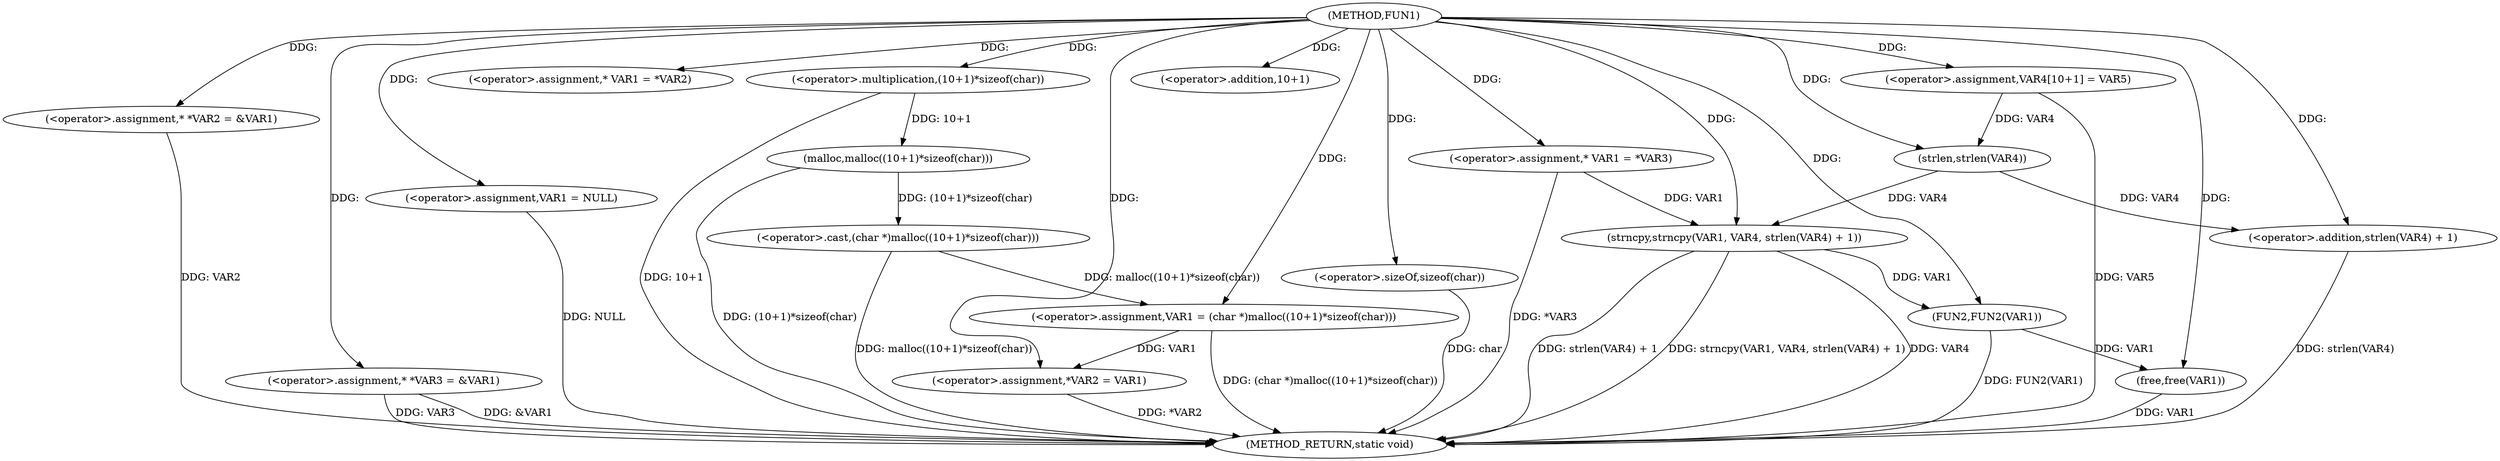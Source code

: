 digraph FUN1 {  
"1000100" [label = "(METHOD,FUN1)" ]
"1000159" [label = "(METHOD_RETURN,static void)" ]
"1000104" [label = "(<operator>.assignment,* *VAR2 = &VAR1)" ]
"1000109" [label = "(<operator>.assignment,* *VAR3 = &VAR1)" ]
"1000113" [label = "(<operator>.assignment,VAR1 = NULL)" ]
"1000118" [label = "(<operator>.assignment,* VAR1 = *VAR2)" ]
"1000122" [label = "(<operator>.assignment,VAR1 = (char *)malloc((10+1)*sizeof(char)))" ]
"1000124" [label = "(<operator>.cast,(char *)malloc((10+1)*sizeof(char)))" ]
"1000126" [label = "(malloc,malloc((10+1)*sizeof(char)))" ]
"1000127" [label = "(<operator>.multiplication,(10+1)*sizeof(char))" ]
"1000128" [label = "(<operator>.addition,10+1)" ]
"1000131" [label = "(<operator>.sizeOf,sizeof(char))" ]
"1000133" [label = "(<operator>.assignment,*VAR2 = VAR1)" ]
"1000139" [label = "(<operator>.assignment,* VAR1 = *VAR3)" ]
"1000145" [label = "(<operator>.assignment,VAR4[10+1] = VAR5)" ]
"1000148" [label = "(strncpy,strncpy(VAR1, VAR4, strlen(VAR4) + 1))" ]
"1000151" [label = "(<operator>.addition,strlen(VAR4) + 1)" ]
"1000152" [label = "(strlen,strlen(VAR4))" ]
"1000155" [label = "(FUN2,FUN2(VAR1))" ]
"1000157" [label = "(free,free(VAR1))" ]
  "1000124" -> "1000159"  [ label = "DDG: malloc((10+1)*sizeof(char))"] 
  "1000148" -> "1000159"  [ label = "DDG: strlen(VAR4) + 1"] 
  "1000104" -> "1000159"  [ label = "DDG: VAR2"] 
  "1000151" -> "1000159"  [ label = "DDG: strlen(VAR4)"] 
  "1000113" -> "1000159"  [ label = "DDG: NULL"] 
  "1000148" -> "1000159"  [ label = "DDG: strncpy(VAR1, VAR4, strlen(VAR4) + 1)"] 
  "1000126" -> "1000159"  [ label = "DDG: (10+1)*sizeof(char)"] 
  "1000148" -> "1000159"  [ label = "DDG: VAR4"] 
  "1000127" -> "1000159"  [ label = "DDG: 10+1"] 
  "1000131" -> "1000159"  [ label = "DDG: char"] 
  "1000139" -> "1000159"  [ label = "DDG: *VAR3"] 
  "1000155" -> "1000159"  [ label = "DDG: FUN2(VAR1)"] 
  "1000157" -> "1000159"  [ label = "DDG: VAR1"] 
  "1000133" -> "1000159"  [ label = "DDG: *VAR2"] 
  "1000109" -> "1000159"  [ label = "DDG: VAR3"] 
  "1000145" -> "1000159"  [ label = "DDG: VAR5"] 
  "1000109" -> "1000159"  [ label = "DDG: &VAR1"] 
  "1000122" -> "1000159"  [ label = "DDG: (char *)malloc((10+1)*sizeof(char))"] 
  "1000100" -> "1000104"  [ label = "DDG: "] 
  "1000100" -> "1000109"  [ label = "DDG: "] 
  "1000100" -> "1000113"  [ label = "DDG: "] 
  "1000100" -> "1000118"  [ label = "DDG: "] 
  "1000124" -> "1000122"  [ label = "DDG: malloc((10+1)*sizeof(char))"] 
  "1000100" -> "1000122"  [ label = "DDG: "] 
  "1000126" -> "1000124"  [ label = "DDG: (10+1)*sizeof(char)"] 
  "1000127" -> "1000126"  [ label = "DDG: 10+1"] 
  "1000100" -> "1000127"  [ label = "DDG: "] 
  "1000100" -> "1000128"  [ label = "DDG: "] 
  "1000100" -> "1000131"  [ label = "DDG: "] 
  "1000122" -> "1000133"  [ label = "DDG: VAR1"] 
  "1000100" -> "1000133"  [ label = "DDG: "] 
  "1000100" -> "1000139"  [ label = "DDG: "] 
  "1000100" -> "1000145"  [ label = "DDG: "] 
  "1000139" -> "1000148"  [ label = "DDG: VAR1"] 
  "1000100" -> "1000148"  [ label = "DDG: "] 
  "1000152" -> "1000148"  [ label = "DDG: VAR4"] 
  "1000152" -> "1000151"  [ label = "DDG: VAR4"] 
  "1000145" -> "1000152"  [ label = "DDG: VAR4"] 
  "1000100" -> "1000152"  [ label = "DDG: "] 
  "1000100" -> "1000151"  [ label = "DDG: "] 
  "1000148" -> "1000155"  [ label = "DDG: VAR1"] 
  "1000100" -> "1000155"  [ label = "DDG: "] 
  "1000155" -> "1000157"  [ label = "DDG: VAR1"] 
  "1000100" -> "1000157"  [ label = "DDG: "] 
}
